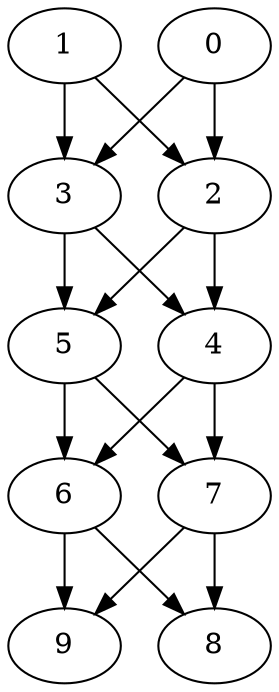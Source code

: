 digraph "Stencil_Nodes_10_CCR_0.10_WeightType_Random#5" {
	graph ["Duplicate states"=0,
		GraphType=Stencil,
		"Max states in OPEN"=0,
		Modes="120000ms; topo-ordered tasks, ; Pruning: task equivalence, fixed order ready list, ; F-value: ; Optimisation: best schedule length (\
SL) optimisation on equal, ",
		NumberOfTasks=10,
		"Pruned using list schedule length"=9,
		"States removed from OPEN"=0,
		TargetSystem="Homogeneous-2",
		"Time to schedule (ms)"=100,
		"Total idle time"=120,
		"Total schedule length"=474,
		"Total sequential time"=819,
		"Total states created"=18
	];
	1	["Finish time"=115,
		Processor=0,
		"Start time"=0,
		Weight=115];
	3	["Finish time"=207,
		Processor=0,
		"Start time"=115,
		Weight=92];
	1 -> 3	[Weight=4];
	2	["Finish time"=146,
		Processor=1,
		"Start time"=123,
		Weight=23];
	1 -> 2	[Weight=8];
	0	["Finish time"=104,
		Processor=1,
		"Start time"=0,
		Weight=104];
	0 -> 3	[Weight=2];
	0 -> 2	[Weight=5];
	5	["Finish time"=265,
		Processor=0,
		"Start time"=207,
		Weight=58];
	3 -> 5	[Weight=5];
	4	["Finish time"=245,
		Processor=1,
		"Start time"=210,
		Weight=35];
	3 -> 4	[Weight=3];
	2 -> 5	[Weight=3];
	2 -> 4	[Weight=6];
	6	["Finish time"=380,
		Processor=0,
		"Start time"=265,
		Weight=115];
	5 -> 6	[Weight=2];
	7	["Finish time"=376,
		Processor=1,
		"Start time"=272,
		Weight=104];
	5 -> 7	[Weight=7];
	4 -> 6	[Weight=7];
	4 -> 7	[Weight=8];
	9	["Finish time"=474,
		Processor=0,
		"Start time"=382,
		Weight=92];
	6 -> 9	[Weight=7];
	8	["Finish time"=465,
		Processor=1,
		"Start time"=384,
		Weight=81];
	6 -> 8	[Weight=4];
	7 -> 9	[Weight=6];
	7 -> 8	[Weight=5];
}
